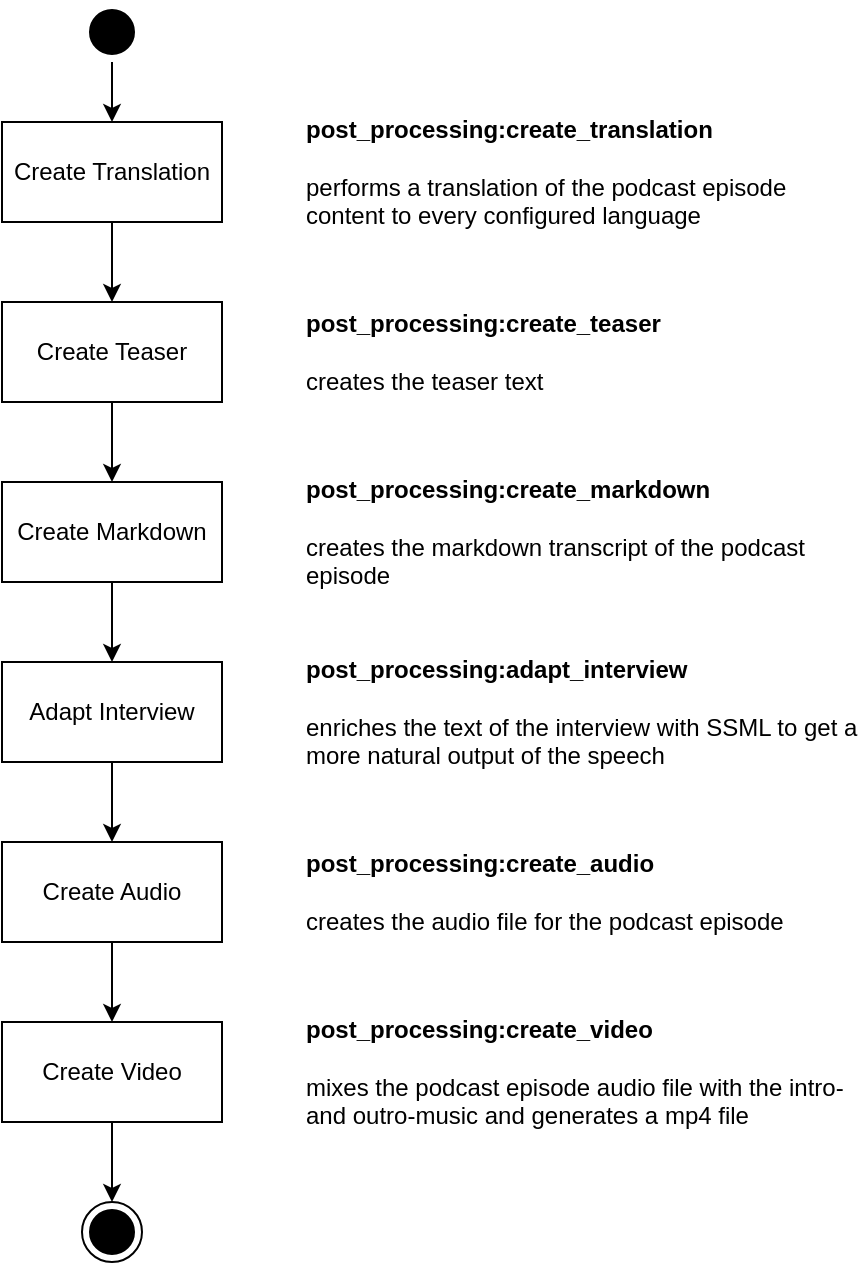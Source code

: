 <mxfile version="26.0.11">
  <diagram name="Seite-1" id="gr0HYO1fIBJKQa5bnn0N">
    <mxGraphModel dx="1562" dy="818" grid="1" gridSize="10" guides="1" tooltips="1" connect="1" arrows="1" fold="1" page="1" pageScale="1" pageWidth="827" pageHeight="1169" math="0" shadow="0">
      <root>
        <mxCell id="0" />
        <mxCell id="1" parent="0" />
        <mxCell id="qtG_5a0BVI80dP9tNTZa-5" value="" style="edgeStyle=orthogonalEdgeStyle;rounded=0;orthogonalLoop=1;jettySize=auto;html=1;" edge="1" parent="1" source="qtG_5a0BVI80dP9tNTZa-1" target="qtG_5a0BVI80dP9tNTZa-4">
          <mxGeometry relative="1" as="geometry" />
        </mxCell>
        <mxCell id="qtG_5a0BVI80dP9tNTZa-1" value="" style="ellipse;html=1;shape=startState;fillColor=#000000;strokeColor=#000000;" vertex="1" parent="1">
          <mxGeometry x="150" y="70" width="30" height="30" as="geometry" />
        </mxCell>
        <mxCell id="qtG_5a0BVI80dP9tNTZa-3" value="" style="ellipse;html=1;shape=endState;fillColor=#000000;strokeColor=#000000;" vertex="1" parent="1">
          <mxGeometry x="150" y="670" width="30" height="30" as="geometry" />
        </mxCell>
        <mxCell id="qtG_5a0BVI80dP9tNTZa-9" value="" style="edgeStyle=orthogonalEdgeStyle;rounded=0;orthogonalLoop=1;jettySize=auto;html=1;" edge="1" parent="1" source="qtG_5a0BVI80dP9tNTZa-4" target="qtG_5a0BVI80dP9tNTZa-7">
          <mxGeometry relative="1" as="geometry" />
        </mxCell>
        <mxCell id="qtG_5a0BVI80dP9tNTZa-4" value="Create Translation" style="html=1;whiteSpace=wrap;" vertex="1" parent="1">
          <mxGeometry x="110" y="130" width="110" height="50" as="geometry" />
        </mxCell>
        <mxCell id="qtG_5a0BVI80dP9tNTZa-6" value="&lt;div align=&quot;left&quot;&gt;&lt;b&gt;post_processing:create_translation&lt;/b&gt;&lt;br&gt;&lt;br&gt;&lt;/div&gt;&lt;div align=&quot;left&quot;&gt;performs a translation of the podcast episode content to every configured language&lt;/div&gt;" style="text;html=1;align=left;verticalAlign=middle;whiteSpace=wrap;rounded=0;" vertex="1" parent="1">
          <mxGeometry x="260" y="140" width="280" height="30" as="geometry" />
        </mxCell>
        <mxCell id="qtG_5a0BVI80dP9tNTZa-14" value="" style="edgeStyle=orthogonalEdgeStyle;rounded=0;orthogonalLoop=1;jettySize=auto;html=1;" edge="1" parent="1" source="qtG_5a0BVI80dP9tNTZa-7" target="qtG_5a0BVI80dP9tNTZa-12">
          <mxGeometry relative="1" as="geometry" />
        </mxCell>
        <mxCell id="qtG_5a0BVI80dP9tNTZa-7" value="Create Teaser" style="html=1;whiteSpace=wrap;" vertex="1" parent="1">
          <mxGeometry x="110" y="220" width="110" height="50" as="geometry" />
        </mxCell>
        <mxCell id="qtG_5a0BVI80dP9tNTZa-8" value="&lt;div align=&quot;left&quot;&gt;&lt;b&gt;post_processing:create_teaser&lt;/b&gt;&lt;br&gt;&lt;br&gt;&lt;/div&gt;&lt;div align=&quot;left&quot;&gt;creates the teaser text&lt;/div&gt;" style="text;html=1;align=left;verticalAlign=middle;whiteSpace=wrap;rounded=0;" vertex="1" parent="1">
          <mxGeometry x="260" y="230" width="280" height="30" as="geometry" />
        </mxCell>
        <mxCell id="qtG_5a0BVI80dP9tNTZa-17" value="" style="edgeStyle=orthogonalEdgeStyle;rounded=0;orthogonalLoop=1;jettySize=auto;html=1;" edge="1" parent="1" source="qtG_5a0BVI80dP9tNTZa-12" target="qtG_5a0BVI80dP9tNTZa-15">
          <mxGeometry relative="1" as="geometry" />
        </mxCell>
        <mxCell id="qtG_5a0BVI80dP9tNTZa-12" value="Create Markdown" style="html=1;whiteSpace=wrap;" vertex="1" parent="1">
          <mxGeometry x="110" y="310" width="110" height="50" as="geometry" />
        </mxCell>
        <mxCell id="qtG_5a0BVI80dP9tNTZa-13" value="&lt;div align=&quot;left&quot;&gt;&lt;b&gt;post_processing:create_markdown&lt;/b&gt;&lt;br&gt;&lt;br&gt;&lt;/div&gt;&lt;div align=&quot;left&quot;&gt;creates the markdown transcript of the podcast episode&lt;/div&gt;" style="text;html=1;align=left;verticalAlign=middle;whiteSpace=wrap;rounded=0;" vertex="1" parent="1">
          <mxGeometry x="260" y="320" width="280" height="30" as="geometry" />
        </mxCell>
        <mxCell id="qtG_5a0BVI80dP9tNTZa-20" value="" style="edgeStyle=orthogonalEdgeStyle;rounded=0;orthogonalLoop=1;jettySize=auto;html=1;" edge="1" parent="1" source="qtG_5a0BVI80dP9tNTZa-15" target="qtG_5a0BVI80dP9tNTZa-18">
          <mxGeometry relative="1" as="geometry" />
        </mxCell>
        <mxCell id="qtG_5a0BVI80dP9tNTZa-15" value="Adapt Interview" style="html=1;whiteSpace=wrap;" vertex="1" parent="1">
          <mxGeometry x="110" y="400" width="110" height="50" as="geometry" />
        </mxCell>
        <mxCell id="qtG_5a0BVI80dP9tNTZa-16" value="&lt;div align=&quot;left&quot;&gt;&lt;b&gt;post_processing:adapt_interview&lt;/b&gt;&lt;br&gt;&lt;br&gt;&lt;/div&gt;&lt;div align=&quot;left&quot;&gt;enriches the text of the interview with SSML to get a more natural output of the speech&lt;/div&gt;" style="text;html=1;align=left;verticalAlign=middle;whiteSpace=wrap;rounded=0;" vertex="1" parent="1">
          <mxGeometry x="260" y="410" width="280" height="30" as="geometry" />
        </mxCell>
        <mxCell id="qtG_5a0BVI80dP9tNTZa-23" value="" style="edgeStyle=orthogonalEdgeStyle;rounded=0;orthogonalLoop=1;jettySize=auto;html=1;" edge="1" parent="1" source="qtG_5a0BVI80dP9tNTZa-18" target="qtG_5a0BVI80dP9tNTZa-21">
          <mxGeometry relative="1" as="geometry" />
        </mxCell>
        <mxCell id="qtG_5a0BVI80dP9tNTZa-18" value="Create Audio" style="html=1;whiteSpace=wrap;" vertex="1" parent="1">
          <mxGeometry x="110" y="490" width="110" height="50" as="geometry" />
        </mxCell>
        <mxCell id="qtG_5a0BVI80dP9tNTZa-19" value="&lt;div align=&quot;left&quot;&gt;&lt;b&gt;post_processing:create_audio&lt;/b&gt;&lt;br&gt;&lt;br&gt;&lt;/div&gt;&lt;div align=&quot;left&quot;&gt;creates the audio file for the podcast episode&lt;/div&gt;" style="text;html=1;align=left;verticalAlign=middle;whiteSpace=wrap;rounded=0;" vertex="1" parent="1">
          <mxGeometry x="260" y="500" width="280" height="30" as="geometry" />
        </mxCell>
        <mxCell id="qtG_5a0BVI80dP9tNTZa-24" value="" style="edgeStyle=orthogonalEdgeStyle;rounded=0;orthogonalLoop=1;jettySize=auto;html=1;" edge="1" parent="1" source="qtG_5a0BVI80dP9tNTZa-21" target="qtG_5a0BVI80dP9tNTZa-3">
          <mxGeometry relative="1" as="geometry" />
        </mxCell>
        <mxCell id="qtG_5a0BVI80dP9tNTZa-21" value="Create Video" style="html=1;whiteSpace=wrap;" vertex="1" parent="1">
          <mxGeometry x="110" y="580" width="110" height="50" as="geometry" />
        </mxCell>
        <mxCell id="qtG_5a0BVI80dP9tNTZa-22" value="&lt;div align=&quot;left&quot;&gt;&lt;b&gt;post_processing:create_video&lt;/b&gt;&lt;br&gt;&lt;br&gt;&lt;/div&gt;&lt;div align=&quot;left&quot;&gt;mixes the podcast episode audio file with the intro- and outro-music and generates a mp4 file&lt;/div&gt;" style="text;html=1;align=left;verticalAlign=middle;whiteSpace=wrap;rounded=0;" vertex="1" parent="1">
          <mxGeometry x="260" y="590" width="280" height="30" as="geometry" />
        </mxCell>
      </root>
    </mxGraphModel>
  </diagram>
</mxfile>
